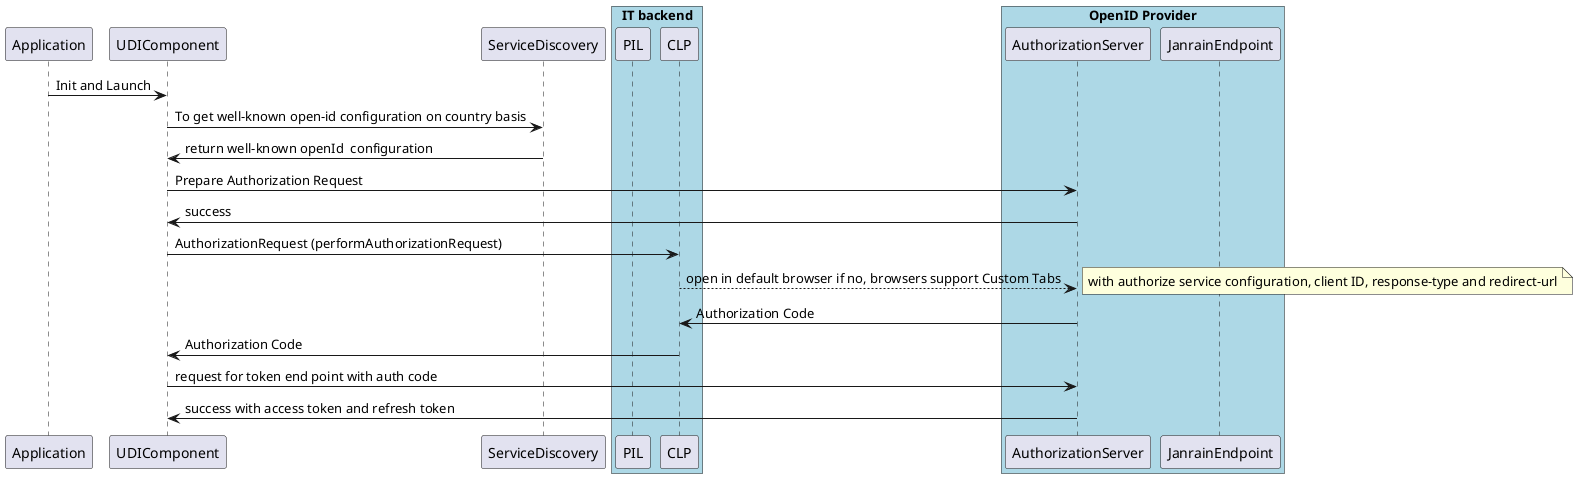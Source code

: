 @startuml

Application -> UDIComponent: Init and Launch

UDIComponent -> ServiceDiscovery: To get well-known open-id configuration on country basis
ServiceDiscovery ->UDIComponent : return well-known openId  configuration

UDIComponent -> AuthorizationServer: Prepare Authorization Request
AuthorizationServer ->UDIComponent:success

UDIComponent -> CLP : AuthorizationRequest (performAuthorizationRequest)
CLP --> AuthorizationServer : open in default browser if no, browsers support Custom Tabs
note right: with authorize service configuration, client ID, response-type and redirect-url

AuthorizationServer ->CLP :Authorization Code
CLP ->UDIComponent :Authorization Code

UDIComponent ->AuthorizationServer:request for token end point with auth code
AuthorizationServer -> UDIComponent: success with access token and refresh token


box "IT backend" #LightBlue
participant PIL
participant CLP
end box


box "OpenID Provider" #LightBlue
participant AuthorizationServer
participant JanrainEndpoint
end box

@enduml